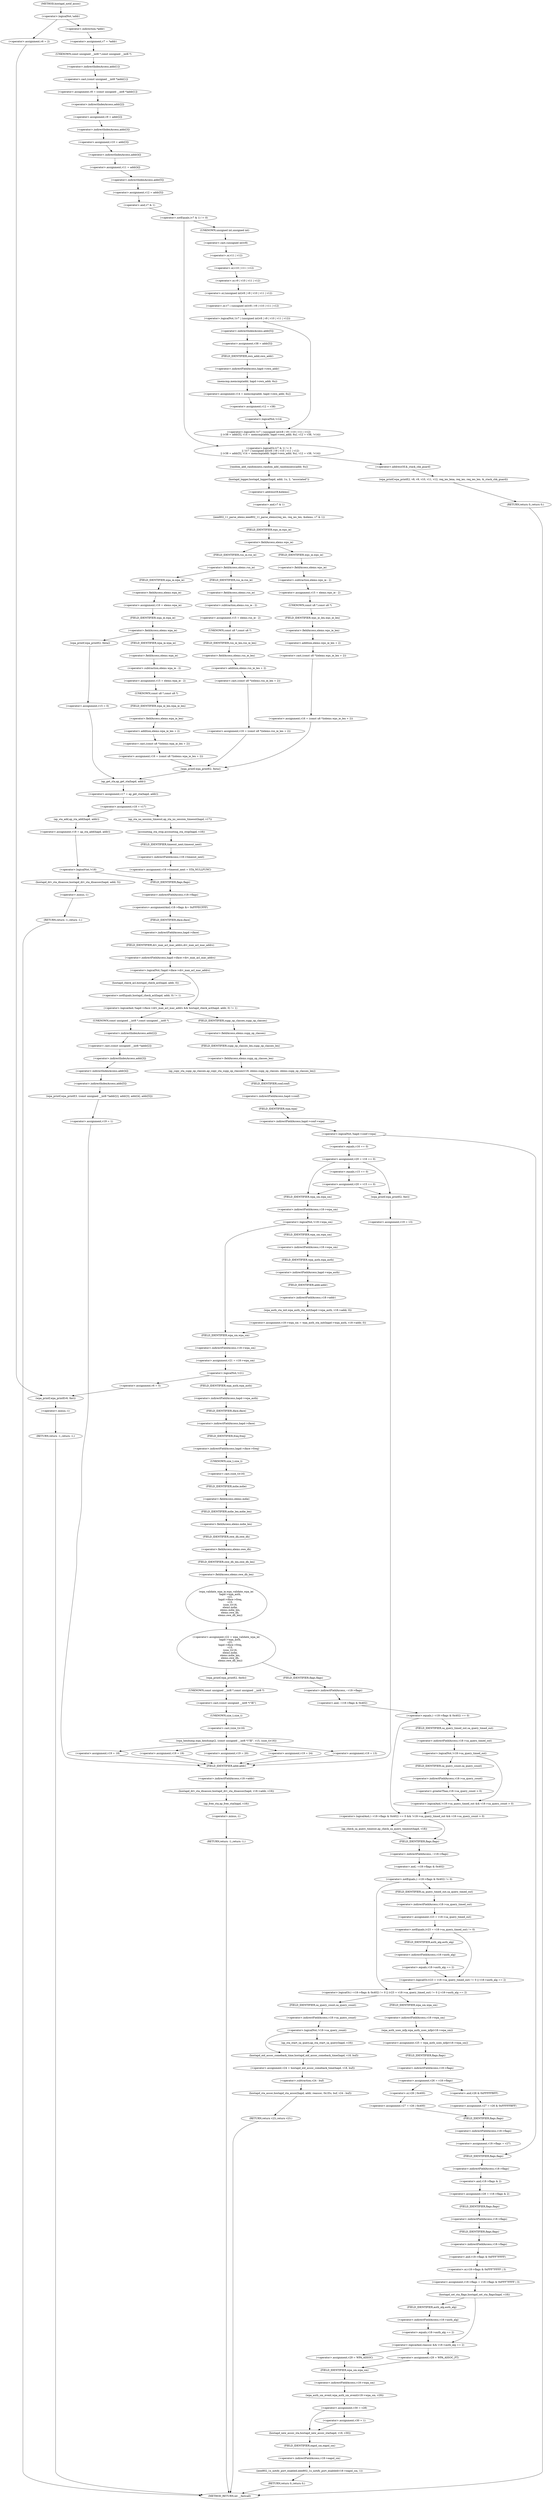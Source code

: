 digraph hostapd_notif_assoc {  
"1000171" [label = "(<operator>.logicalNot,!addr)" ]
"1000174" [label = "(<operator>.assignment,v6 = 2)" ]
"1000178" [label = "(wpa_printf,wpa_printf(v6, fmt))" ]
"1000181" [label = "(RETURN,return -1;,return -1;)" ]
"1000182" [label = "(<operator>.minus,-1)" ]
"1000184" [label = "(<operator>.assignment,v7 = *addr)" ]
"1000186" [label = "(<operator>.indirection,*addr)" ]
"1000188" [label = "(<operator>.assignment,v8 = (const unsigned __int8 *)addr[1])" ]
"1000190" [label = "(<operator>.cast,(const unsigned __int8 *)addr[1])" ]
"1000191" [label = "(UNKNOWN,const unsigned __int8 *,const unsigned __int8 *)" ]
"1000192" [label = "(<operator>.indirectIndexAccess,addr[1])" ]
"1000195" [label = "(<operator>.assignment,v9 = addr[2])" ]
"1000197" [label = "(<operator>.indirectIndexAccess,addr[2])" ]
"1000200" [label = "(<operator>.assignment,v10 = addr[3])" ]
"1000202" [label = "(<operator>.indirectIndexAccess,addr[3])" ]
"1000205" [label = "(<operator>.assignment,v11 = addr[4])" ]
"1000207" [label = "(<operator>.indirectIndexAccess,addr[4])" ]
"1000210" [label = "(<operator>.assignment,v12 = addr[5])" ]
"1000212" [label = "(<operator>.indirectIndexAccess,addr[5])" ]
"1000216" [label = "(<operator>.logicalOr,(v7 & 1) != 0\n    || !(v7 | (unsigned int)v8 | v9 | v10 | v11 | v12)\n    || (v38 = addr[5], v14 = memcmp(addr, hapd->own_addr, 6u), v12 = v38, !v14))" ]
"1000217" [label = "(<operator>.notEquals,(v7 & 1) != 0)" ]
"1000218" [label = "(<operator>.and,v7 & 1)" ]
"1000222" [label = "(<operator>.logicalOr,!(v7 | (unsigned int)v8 | v9 | v10 | v11 | v12)\n    || (v38 = addr[5], v14 = memcmp(addr, hapd->own_addr, 6u), v12 = v38, !v14))" ]
"1000223" [label = "(<operator>.logicalNot,!(v7 | (unsigned int)v8 | v9 | v10 | v11 | v12))" ]
"1000224" [label = "(<operator>.or,v7 | (unsigned int)v8 | v9 | v10 | v11 | v12)" ]
"1000226" [label = "(<operator>.or,(unsigned int)v8 | v9 | v10 | v11 | v12)" ]
"1000227" [label = "(<operator>.cast,(unsigned int)v8)" ]
"1000228" [label = "(UNKNOWN,unsigned int,unsigned int)" ]
"1000230" [label = "(<operator>.or,v9 | v10 | v11 | v12)" ]
"1000232" [label = "(<operator>.or,v10 | v11 | v12)" ]
"1000234" [label = "(<operator>.or,v11 | v12)" ]
"1000238" [label = "(<operator>.assignment,v38 = addr[5])" ]
"1000240" [label = "(<operator>.indirectIndexAccess,addr[5])" ]
"1000244" [label = "(<operator>.assignment,v14 = memcmp(addr, hapd->own_addr, 6u))" ]
"1000246" [label = "(memcmp,memcmp(addr, hapd->own_addr, 6u))" ]
"1000248" [label = "(<operator>.indirectFieldAccess,hapd->own_addr)" ]
"1000250" [label = "(FIELD_IDENTIFIER,own_addr,own_addr)" ]
"1000253" [label = "(<operator>.assignment,v12 = v38)" ]
"1000256" [label = "(<operator>.logicalNot,!v14)" ]
"1000259" [label = "(wpa_printf,wpa_printf(2, v8, v9, v10, v11, v12, req_ies_lena, req_ies, req_ies_len, &_stack_chk_guard))" ]
"1000269" [label = "(<operator>.addressOf,&_stack_chk_guard)" ]
"1000271" [label = "(RETURN,return 0;,return 0;)" ]
"1000273" [label = "(random_add_randomness,random_add_randomness(addr, 6u))" ]
"1000276" [label = "(hostapd_logger,hostapd_logger(hapd, addr, 1u, 2, \"associated\"))" ]
"1000282" [label = "(ieee802_11_parse_elems,ieee802_11_parse_elems(req_ies, req_ies_len, &elems, v7 & 1))" ]
"1000285" [label = "(<operator>.addressOf,&elems)" ]
"1000287" [label = "(<operator>.and,v7 & 1)" ]
"1000291" [label = "(<operator>.fieldAccess,elems.wps_ie)" ]
"1000293" [label = "(FIELD_IDENTIFIER,wps_ie,wps_ie)" ]
"1000295" [label = "(<operator>.assignment,v15 = elems.wps_ie - 2)" ]
"1000297" [label = "(<operator>.subtraction,elems.wps_ie - 2)" ]
"1000298" [label = "(<operator>.fieldAccess,elems.wps_ie)" ]
"1000300" [label = "(FIELD_IDENTIFIER,wps_ie,wps_ie)" ]
"1000302" [label = "(<operator>.assignment,v16 = (const u8 *)(elems.wps_ie_len + 2))" ]
"1000304" [label = "(<operator>.cast,(const u8 *)(elems.wps_ie_len + 2))" ]
"1000305" [label = "(UNKNOWN,const u8 *,const u8 *)" ]
"1000306" [label = "(<operator>.addition,elems.wps_ie_len + 2)" ]
"1000307" [label = "(<operator>.fieldAccess,elems.wps_ie_len)" ]
"1000309" [label = "(FIELD_IDENTIFIER,wps_ie_len,wps_ie_len)" ]
"1000312" [label = "(wpa_printf,wpa_printf(2, fmta))" ]
"1000317" [label = "(<operator>.fieldAccess,elems.rsn_ie)" ]
"1000319" [label = "(FIELD_IDENTIFIER,rsn_ie,rsn_ie)" ]
"1000321" [label = "(<operator>.assignment,v15 = elems.rsn_ie - 2)" ]
"1000323" [label = "(<operator>.subtraction,elems.rsn_ie - 2)" ]
"1000324" [label = "(<operator>.fieldAccess,elems.rsn_ie)" ]
"1000326" [label = "(FIELD_IDENTIFIER,rsn_ie,rsn_ie)" ]
"1000328" [label = "(<operator>.assignment,v16 = (const u8 *)(elems.rsn_ie_len + 2))" ]
"1000330" [label = "(<operator>.cast,(const u8 *)(elems.rsn_ie_len + 2))" ]
"1000331" [label = "(UNKNOWN,const u8 *,const u8 *)" ]
"1000332" [label = "(<operator>.addition,elems.rsn_ie_len + 2)" ]
"1000333" [label = "(<operator>.fieldAccess,elems.rsn_ie_len)" ]
"1000335" [label = "(FIELD_IDENTIFIER,rsn_ie_len,rsn_ie_len)" ]
"1000338" [label = "(<operator>.assignment,v16 = elems.wpa_ie)" ]
"1000340" [label = "(<operator>.fieldAccess,elems.wpa_ie)" ]
"1000342" [label = "(FIELD_IDENTIFIER,wpa_ie,wpa_ie)" ]
"1000344" [label = "(<operator>.fieldAccess,elems.wpa_ie)" ]
"1000346" [label = "(FIELD_IDENTIFIER,wpa_ie,wpa_ie)" ]
"1000348" [label = "(<operator>.assignment,v15 = elems.wpa_ie - 2)" ]
"1000350" [label = "(<operator>.subtraction,elems.wpa_ie - 2)" ]
"1000351" [label = "(<operator>.fieldAccess,elems.wpa_ie)" ]
"1000353" [label = "(FIELD_IDENTIFIER,wpa_ie,wpa_ie)" ]
"1000355" [label = "(<operator>.assignment,v16 = (const u8 *)(elems.wpa_ie_len + 2))" ]
"1000357" [label = "(<operator>.cast,(const u8 *)(elems.wpa_ie_len + 2))" ]
"1000358" [label = "(UNKNOWN,const u8 *,const u8 *)" ]
"1000359" [label = "(<operator>.addition,elems.wpa_ie_len + 2)" ]
"1000360" [label = "(<operator>.fieldAccess,elems.wpa_ie_len)" ]
"1000362" [label = "(FIELD_IDENTIFIER,wpa_ie_len,wpa_ie_len)" ]
"1000365" [label = "(wpa_printf,wpa_printf(2, fmta))" ]
"1000368" [label = "(<operator>.assignment,v15 = 0)" ]
"1000372" [label = "(<operator>.assignment,v17 = ap_get_sta(hapd, addr))" ]
"1000374" [label = "(ap_get_sta,ap_get_sta(hapd, addr))" ]
"1000377" [label = "(<operator>.assignment,v18 = v17)" ]
"1000383" [label = "(ap_sta_no_session_timeout,ap_sta_no_session_timeout(hapd, v17))" ]
"1000386" [label = "(accounting_sta_stop,accounting_sta_stop(hapd, v18))" ]
"1000389" [label = "(<operator>.assignment,v18->timeout_next = STA_NULLFUNC)" ]
"1000390" [label = "(<operator>.indirectFieldAccess,v18->timeout_next)" ]
"1000392" [label = "(FIELD_IDENTIFIER,timeout_next,timeout_next)" ]
"1000396" [label = "(<operator>.assignment,v18 = ap_sta_add(hapd, addr))" ]
"1000398" [label = "(ap_sta_add,ap_sta_add(hapd, addr))" ]
"1000402" [label = "(<operator>.logicalNot,!v18)" ]
"1000405" [label = "(hostapd_drv_sta_disassoc,hostapd_drv_sta_disassoc(hapd, addr, 5))" ]
"1000409" [label = "(RETURN,return -1;,return -1;)" ]
"1000410" [label = "(<operator>.minus,-1)" ]
"1000412" [label = "(<operators>.assignmentAnd,v18->flags &= 0xFFFECFFF)" ]
"1000413" [label = "(<operator>.indirectFieldAccess,v18->flags)" ]
"1000415" [label = "(FIELD_IDENTIFIER,flags,flags)" ]
"1000418" [label = "(<operator>.logicalAnd,!hapd->iface->drv_max_acl_mac_addrs && hostapd_check_acl(hapd, addr, 0) != 1)" ]
"1000419" [label = "(<operator>.logicalNot,!hapd->iface->drv_max_acl_mac_addrs)" ]
"1000420" [label = "(<operator>.indirectFieldAccess,hapd->iface->drv_max_acl_mac_addrs)" ]
"1000421" [label = "(<operator>.indirectFieldAccess,hapd->iface)" ]
"1000423" [label = "(FIELD_IDENTIFIER,iface,iface)" ]
"1000424" [label = "(FIELD_IDENTIFIER,drv_max_acl_mac_addrs,drv_max_acl_mac_addrs)" ]
"1000425" [label = "(<operator>.notEquals,hostapd_check_acl(hapd, addr, 0) != 1)" ]
"1000426" [label = "(hostapd_check_acl,hostapd_check_acl(hapd, addr, 0))" ]
"1000432" [label = "(wpa_printf,wpa_printf(3, (const unsigned __int8 *)addr[2], addr[3], addr[4], addr[5]))" ]
"1000434" [label = "(<operator>.cast,(const unsigned __int8 *)addr[2])" ]
"1000435" [label = "(UNKNOWN,const unsigned __int8 *,const unsigned __int8 *)" ]
"1000436" [label = "(<operator>.indirectIndexAccess,addr[2])" ]
"1000439" [label = "(<operator>.indirectIndexAccess,addr[3])" ]
"1000442" [label = "(<operator>.indirectIndexAccess,addr[4])" ]
"1000445" [label = "(<operator>.indirectIndexAccess,addr[5])" ]
"1000448" [label = "(<operator>.assignment,v19 = 1)" ]
"1000452" [label = "(hostapd_drv_sta_disassoc,hostapd_drv_sta_disassoc(hapd, v18->addr, v19))" ]
"1000454" [label = "(<operator>.indirectFieldAccess,v18->addr)" ]
"1000456" [label = "(FIELD_IDENTIFIER,addr,addr)" ]
"1000458" [label = "(ap_free_sta,ap_free_sta(hapd, v18))" ]
"1000461" [label = "(RETURN,return -1;,return -1;)" ]
"1000462" [label = "(<operator>.minus,-1)" ]
"1000464" [label = "(ap_copy_sta_supp_op_classes,ap_copy_sta_supp_op_classes(v18, elems.supp_op_classes, elems.supp_op_classes_len))" ]
"1000466" [label = "(<operator>.fieldAccess,elems.supp_op_classes)" ]
"1000468" [label = "(FIELD_IDENTIFIER,supp_op_classes,supp_op_classes)" ]
"1000469" [label = "(<operator>.fieldAccess,elems.supp_op_classes_len)" ]
"1000471" [label = "(FIELD_IDENTIFIER,supp_op_classes_len,supp_op_classes_len)" ]
"1000473" [label = "(<operator>.logicalNot,!hapd->conf->wpa)" ]
"1000474" [label = "(<operator>.indirectFieldAccess,hapd->conf->wpa)" ]
"1000475" [label = "(<operator>.indirectFieldAccess,hapd->conf)" ]
"1000477" [label = "(FIELD_IDENTIFIER,conf,conf)" ]
"1000478" [label = "(FIELD_IDENTIFIER,wpa,wpa)" ]
"1000481" [label = "(<operator>.assignment,v28 = v18->flags & 2)" ]
"1000483" [label = "(<operator>.and,v18->flags & 2)" ]
"1000484" [label = "(<operator>.indirectFieldAccess,v18->flags)" ]
"1000486" [label = "(FIELD_IDENTIFIER,flags,flags)" ]
"1000488" [label = "(<operator>.assignment,v18->flags = v18->flags & 0xFFF7FFFF | 3)" ]
"1000489" [label = "(<operator>.indirectFieldAccess,v18->flags)" ]
"1000491" [label = "(FIELD_IDENTIFIER,flags,flags)" ]
"1000492" [label = "(<operator>.or,v18->flags & 0xFFF7FFFF | 3)" ]
"1000493" [label = "(<operator>.and,v18->flags & 0xFFF7FFFF)" ]
"1000494" [label = "(<operator>.indirectFieldAccess,v18->flags)" ]
"1000496" [label = "(FIELD_IDENTIFIER,flags,flags)" ]
"1000499" [label = "(hostapd_set_sta_flags,hostapd_set_sta_flags(hapd, v18))" ]
"1000503" [label = "(<operator>.logicalAnd,reassoc && v18->auth_alg == 2)" ]
"1000505" [label = "(<operator>.equals,v18->auth_alg == 2)" ]
"1000506" [label = "(<operator>.indirectFieldAccess,v18->auth_alg)" ]
"1000508" [label = "(FIELD_IDENTIFIER,auth_alg,auth_alg)" ]
"1000510" [label = "(<operator>.assignment,v29 = WPA_ASSOC_FT)" ]
"1000514" [label = "(<operator>.assignment,v29 = WPA_ASSOC)" ]
"1000517" [label = "(wpa_auth_sm_event,wpa_auth_sm_event(v18->wpa_sm, v29))" ]
"1000518" [label = "(<operator>.indirectFieldAccess,v18->wpa_sm)" ]
"1000520" [label = "(FIELD_IDENTIFIER,wpa_sm,wpa_sm)" ]
"1000522" [label = "(<operator>.assignment,v30 = v28)" ]
"1000527" [label = "(<operator>.assignment,v30 = 1)" ]
"1000530" [label = "(hostapd_new_assoc_sta,hostapd_new_assoc_sta(hapd, v18, v30))" ]
"1000534" [label = "(ieee802_1x_notify_port_enabled,ieee802_1x_notify_port_enabled(v18->eapol_sm, 1))" ]
"1000535" [label = "(<operator>.indirectFieldAccess,v18->eapol_sm)" ]
"1000537" [label = "(FIELD_IDENTIFIER,eapol_sm,eapol_sm)" ]
"1000539" [label = "(RETURN,return 0;,return 0;)" ]
"1000541" [label = "(<operator>.assignment,v20 = v16 == 0)" ]
"1000543" [label = "(<operator>.equals,v16 == 0)" ]
"1000548" [label = "(<operator>.assignment,v20 = v15 == 0)" ]
"1000550" [label = "(<operator>.equals,v15 == 0)" ]
"1000556" [label = "(wpa_printf,wpa_printf(2, fmt))" ]
"1000559" [label = "(<operator>.assignment,v19 = 13)" ]
"1000564" [label = "(<operator>.logicalNot,!v18->wpa_sm)" ]
"1000565" [label = "(<operator>.indirectFieldAccess,v18->wpa_sm)" ]
"1000567" [label = "(FIELD_IDENTIFIER,wpa_sm,wpa_sm)" ]
"1000568" [label = "(<operator>.assignment,v18->wpa_sm = wpa_auth_sta_init(hapd->wpa_auth, v18->addr, 0))" ]
"1000569" [label = "(<operator>.indirectFieldAccess,v18->wpa_sm)" ]
"1000571" [label = "(FIELD_IDENTIFIER,wpa_sm,wpa_sm)" ]
"1000572" [label = "(wpa_auth_sta_init,wpa_auth_sta_init(hapd->wpa_auth, v18->addr, 0))" ]
"1000573" [label = "(<operator>.indirectFieldAccess,hapd->wpa_auth)" ]
"1000575" [label = "(FIELD_IDENTIFIER,wpa_auth,wpa_auth)" ]
"1000576" [label = "(<operator>.indirectFieldAccess,v18->addr)" ]
"1000578" [label = "(FIELD_IDENTIFIER,addr,addr)" ]
"1000580" [label = "(<operator>.assignment,v21 = v18->wpa_sm)" ]
"1000582" [label = "(<operator>.indirectFieldAccess,v18->wpa_sm)" ]
"1000584" [label = "(FIELD_IDENTIFIER,wpa_sm,wpa_sm)" ]
"1000586" [label = "(<operator>.logicalNot,!v21)" ]
"1000589" [label = "(<operator>.assignment,v6 = 5)" ]
"1000593" [label = "(<operator>.assignment,v22 = wpa_validate_wpa_ie(\n          hapd->wpa_auth,\n          v21,\n          hapd->iface->freq,\n          v15,\n          (size_t)v16,\n          elems.mdie,\n          elems.mdie_len,\n          elems.owe_dh,\n          elems.owe_dh_len))" ]
"1000595" [label = "(wpa_validate_wpa_ie,wpa_validate_wpa_ie(\n          hapd->wpa_auth,\n          v21,\n          hapd->iface->freq,\n          v15,\n          (size_t)v16,\n          elems.mdie,\n          elems.mdie_len,\n          elems.owe_dh,\n          elems.owe_dh_len))" ]
"1000596" [label = "(<operator>.indirectFieldAccess,hapd->wpa_auth)" ]
"1000598" [label = "(FIELD_IDENTIFIER,wpa_auth,wpa_auth)" ]
"1000600" [label = "(<operator>.indirectFieldAccess,hapd->iface->freq)" ]
"1000601" [label = "(<operator>.indirectFieldAccess,hapd->iface)" ]
"1000603" [label = "(FIELD_IDENTIFIER,iface,iface)" ]
"1000604" [label = "(FIELD_IDENTIFIER,freq,freq)" ]
"1000606" [label = "(<operator>.cast,(size_t)v16)" ]
"1000607" [label = "(UNKNOWN,size_t,size_t)" ]
"1000609" [label = "(<operator>.fieldAccess,elems.mdie)" ]
"1000611" [label = "(FIELD_IDENTIFIER,mdie,mdie)" ]
"1000612" [label = "(<operator>.fieldAccess,elems.mdie_len)" ]
"1000614" [label = "(FIELD_IDENTIFIER,mdie_len,mdie_len)" ]
"1000615" [label = "(<operator>.fieldAccess,elems.owe_dh)" ]
"1000617" [label = "(FIELD_IDENTIFIER,owe_dh,owe_dh)" ]
"1000618" [label = "(<operator>.fieldAccess,elems.owe_dh_len)" ]
"1000620" [label = "(FIELD_IDENTIFIER,owe_dh_len,owe_dh_len)" ]
"1000624" [label = "(wpa_printf,wpa_printf(2, fmtb))" ]
"1000627" [label = "(wpa_hexdump,wpa_hexdump(2, (const unsigned __int8 *)\"IE\", v15, (size_t)v16))" ]
"1000629" [label = "(<operator>.cast,(const unsigned __int8 *)\"IE\")" ]
"1000630" [label = "(UNKNOWN,const unsigned __int8 *,const unsigned __int8 *)" ]
"1000633" [label = "(<operator>.cast,(size_t)v16)" ]
"1000634" [label = "(UNKNOWN,size_t,size_t)" ]
"1000640" [label = "(<operator>.assignment,v19 = 18)" ]
"1000645" [label = "(<operator>.assignment,v19 = 19)" ]
"1000650" [label = "(<operator>.assignment,v19 = 20)" ]
"1000655" [label = "(<operator>.assignment,v19 = 24)" ]
"1000660" [label = "(<operator>.assignment,v19 = 13)" ]
"1000666" [label = "(<operator>.logicalAnd,(~v18->flags & 0x402) == 0 && !v18->sa_query_timed_out && v18->sa_query_count > 0)" ]
"1000667" [label = "(<operator>.equals,(~v18->flags & 0x402) == 0)" ]
"1000668" [label = "(<operator>.and,~v18->flags & 0x402)" ]
"1000669" [label = "(<operator>.indirectFieldAccess,~v18->flags)" ]
"1000671" [label = "(FIELD_IDENTIFIER,flags,flags)" ]
"1000674" [label = "(<operator>.logicalAnd,!v18->sa_query_timed_out && v18->sa_query_count > 0)" ]
"1000675" [label = "(<operator>.logicalNot,!v18->sa_query_timed_out)" ]
"1000676" [label = "(<operator>.indirectFieldAccess,v18->sa_query_timed_out)" ]
"1000678" [label = "(FIELD_IDENTIFIER,sa_query_timed_out,sa_query_timed_out)" ]
"1000679" [label = "(<operator>.greaterThan,v18->sa_query_count > 0)" ]
"1000680" [label = "(<operator>.indirectFieldAccess,v18->sa_query_count)" ]
"1000682" [label = "(FIELD_IDENTIFIER,sa_query_count,sa_query_count)" ]
"1000684" [label = "(ap_check_sa_query_timeout,ap_check_sa_query_timeout(hapd, v18))" ]
"1000688" [label = "(<operator>.logicalOr,(~v18->flags & 0x402) != 0 || (v23 = v18->sa_query_timed_out) != 0 || v18->auth_alg == 2)" ]
"1000689" [label = "(<operator>.notEquals,(~v18->flags & 0x402) != 0)" ]
"1000690" [label = "(<operator>.and,~v18->flags & 0x402)" ]
"1000691" [label = "(<operator>.indirectFieldAccess,~v18->flags)" ]
"1000693" [label = "(FIELD_IDENTIFIER,flags,flags)" ]
"1000696" [label = "(<operator>.logicalOr,(v23 = v18->sa_query_timed_out) != 0 || v18->auth_alg == 2)" ]
"1000697" [label = "(<operator>.notEquals,(v23 = v18->sa_query_timed_out) != 0)" ]
"1000698" [label = "(<operator>.assignment,v23 = v18->sa_query_timed_out)" ]
"1000700" [label = "(<operator>.indirectFieldAccess,v18->sa_query_timed_out)" ]
"1000702" [label = "(FIELD_IDENTIFIER,sa_query_timed_out,sa_query_timed_out)" ]
"1000704" [label = "(<operator>.equals,v18->auth_alg == 2)" ]
"1000705" [label = "(<operator>.indirectFieldAccess,v18->auth_alg)" ]
"1000707" [label = "(FIELD_IDENTIFIER,auth_alg,auth_alg)" ]
"1000710" [label = "(<operator>.assignment,v25 = wpa_auth_uses_mfp(v18->wpa_sm))" ]
"1000712" [label = "(wpa_auth_uses_mfp,wpa_auth_uses_mfp(v18->wpa_sm))" ]
"1000713" [label = "(<operator>.indirectFieldAccess,v18->wpa_sm)" ]
"1000715" [label = "(FIELD_IDENTIFIER,wpa_sm,wpa_sm)" ]
"1000716" [label = "(<operator>.assignment,v26 = v18->flags)" ]
"1000718" [label = "(<operator>.indirectFieldAccess,v18->flags)" ]
"1000720" [label = "(FIELD_IDENTIFIER,flags,flags)" ]
"1000723" [label = "(<operator>.assignment,v27 = v26 | 0x400)" ]
"1000725" [label = "(<operator>.or,v26 | 0x400)" ]
"1000729" [label = "(<operator>.assignment,v27 = v26 & 0xFFFFFBFF)" ]
"1000731" [label = "(<operator>.and,v26 & 0xFFFFFBFF)" ]
"1000734" [label = "(<operator>.assignment,v18->flags = v27)" ]
"1000735" [label = "(<operator>.indirectFieldAccess,v18->flags)" ]
"1000737" [label = "(FIELD_IDENTIFIER,flags,flags)" ]
"1000741" [label = "(<operator>.logicalNot,!v18->sa_query_count)" ]
"1000742" [label = "(<operator>.indirectFieldAccess,v18->sa_query_count)" ]
"1000744" [label = "(FIELD_IDENTIFIER,sa_query_count,sa_query_count)" ]
"1000745" [label = "(ap_sta_start_sa_query,ap_sta_start_sa_query(hapd, v18))" ]
"1000748" [label = "(<operator>.assignment,v24 = hostapd_eid_assoc_comeback_time(hapd, v18, buf))" ]
"1000750" [label = "(hostapd_eid_assoc_comeback_time,hostapd_eid_assoc_comeback_time(hapd, v18, buf))" ]
"1000754" [label = "(hostapd_sta_assoc,hostapd_sta_assoc(hapd, addr, reassoc, 0x1Eu, buf, v24 - buf))" ]
"1000760" [label = "(<operator>.subtraction,v24 - buf)" ]
"1000763" [label = "(RETURN,return v23;,return v23;)" ]
"1000132" [label = "(METHOD,hostapd_notif_assoc)" ]
"1000765" [label = "(METHOD_RETURN,int __fastcall)" ]
  "1000171" -> "1000174" 
  "1000171" -> "1000186" 
  "1000174" -> "1000178" 
  "1000178" -> "1000182" 
  "1000181" -> "1000765" 
  "1000182" -> "1000181" 
  "1000184" -> "1000191" 
  "1000186" -> "1000184" 
  "1000188" -> "1000197" 
  "1000190" -> "1000188" 
  "1000191" -> "1000192" 
  "1000192" -> "1000190" 
  "1000195" -> "1000202" 
  "1000197" -> "1000195" 
  "1000200" -> "1000207" 
  "1000202" -> "1000200" 
  "1000205" -> "1000212" 
  "1000207" -> "1000205" 
  "1000210" -> "1000218" 
  "1000212" -> "1000210" 
  "1000216" -> "1000269" 
  "1000216" -> "1000273" 
  "1000217" -> "1000216" 
  "1000217" -> "1000228" 
  "1000218" -> "1000217" 
  "1000222" -> "1000216" 
  "1000223" -> "1000222" 
  "1000223" -> "1000240" 
  "1000224" -> "1000223" 
  "1000226" -> "1000224" 
  "1000227" -> "1000234" 
  "1000228" -> "1000227" 
  "1000230" -> "1000226" 
  "1000232" -> "1000230" 
  "1000234" -> "1000232" 
  "1000238" -> "1000250" 
  "1000240" -> "1000238" 
  "1000244" -> "1000253" 
  "1000246" -> "1000244" 
  "1000248" -> "1000246" 
  "1000250" -> "1000248" 
  "1000253" -> "1000256" 
  "1000256" -> "1000222" 
  "1000259" -> "1000271" 
  "1000269" -> "1000259" 
  "1000271" -> "1000765" 
  "1000273" -> "1000276" 
  "1000276" -> "1000285" 
  "1000282" -> "1000293" 
  "1000285" -> "1000287" 
  "1000287" -> "1000282" 
  "1000291" -> "1000300" 
  "1000291" -> "1000319" 
  "1000293" -> "1000291" 
  "1000295" -> "1000305" 
  "1000297" -> "1000295" 
  "1000298" -> "1000297" 
  "1000300" -> "1000298" 
  "1000302" -> "1000312" 
  "1000304" -> "1000302" 
  "1000305" -> "1000309" 
  "1000306" -> "1000304" 
  "1000307" -> "1000306" 
  "1000309" -> "1000307" 
  "1000312" -> "1000374" 
  "1000317" -> "1000326" 
  "1000317" -> "1000342" 
  "1000319" -> "1000317" 
  "1000321" -> "1000331" 
  "1000323" -> "1000321" 
  "1000324" -> "1000323" 
  "1000326" -> "1000324" 
  "1000328" -> "1000312" 
  "1000330" -> "1000328" 
  "1000331" -> "1000335" 
  "1000332" -> "1000330" 
  "1000333" -> "1000332" 
  "1000335" -> "1000333" 
  "1000338" -> "1000346" 
  "1000340" -> "1000338" 
  "1000342" -> "1000340" 
  "1000344" -> "1000353" 
  "1000344" -> "1000365" 
  "1000346" -> "1000344" 
  "1000348" -> "1000358" 
  "1000350" -> "1000348" 
  "1000351" -> "1000350" 
  "1000353" -> "1000351" 
  "1000355" -> "1000312" 
  "1000357" -> "1000355" 
  "1000358" -> "1000362" 
  "1000359" -> "1000357" 
  "1000360" -> "1000359" 
  "1000362" -> "1000360" 
  "1000365" -> "1000368" 
  "1000368" -> "1000374" 
  "1000372" -> "1000377" 
  "1000374" -> "1000372" 
  "1000377" -> "1000383" 
  "1000377" -> "1000398" 
  "1000383" -> "1000386" 
  "1000386" -> "1000392" 
  "1000389" -> "1000415" 
  "1000390" -> "1000389" 
  "1000392" -> "1000390" 
  "1000396" -> "1000402" 
  "1000398" -> "1000396" 
  "1000402" -> "1000405" 
  "1000402" -> "1000415" 
  "1000405" -> "1000410" 
  "1000409" -> "1000765" 
  "1000410" -> "1000409" 
  "1000412" -> "1000423" 
  "1000413" -> "1000412" 
  "1000415" -> "1000413" 
  "1000418" -> "1000435" 
  "1000418" -> "1000468" 
  "1000419" -> "1000418" 
  "1000419" -> "1000426" 
  "1000420" -> "1000419" 
  "1000421" -> "1000424" 
  "1000423" -> "1000421" 
  "1000424" -> "1000420" 
  "1000425" -> "1000418" 
  "1000426" -> "1000425" 
  "1000432" -> "1000448" 
  "1000434" -> "1000439" 
  "1000435" -> "1000436" 
  "1000436" -> "1000434" 
  "1000439" -> "1000442" 
  "1000442" -> "1000445" 
  "1000445" -> "1000432" 
  "1000448" -> "1000456" 
  "1000452" -> "1000458" 
  "1000454" -> "1000452" 
  "1000456" -> "1000454" 
  "1000458" -> "1000462" 
  "1000461" -> "1000765" 
  "1000462" -> "1000461" 
  "1000464" -> "1000477" 
  "1000466" -> "1000471" 
  "1000468" -> "1000466" 
  "1000469" -> "1000464" 
  "1000471" -> "1000469" 
  "1000473" -> "1000486" 
  "1000473" -> "1000543" 
  "1000474" -> "1000473" 
  "1000475" -> "1000478" 
  "1000477" -> "1000475" 
  "1000478" -> "1000474" 
  "1000481" -> "1000491" 
  "1000483" -> "1000481" 
  "1000484" -> "1000483" 
  "1000486" -> "1000484" 
  "1000488" -> "1000499" 
  "1000489" -> "1000496" 
  "1000491" -> "1000489" 
  "1000492" -> "1000488" 
  "1000493" -> "1000492" 
  "1000494" -> "1000493" 
  "1000496" -> "1000494" 
  "1000499" -> "1000503" 
  "1000499" -> "1000508" 
  "1000503" -> "1000510" 
  "1000503" -> "1000514" 
  "1000505" -> "1000503" 
  "1000506" -> "1000505" 
  "1000508" -> "1000506" 
  "1000510" -> "1000520" 
  "1000514" -> "1000520" 
  "1000517" -> "1000522" 
  "1000518" -> "1000517" 
  "1000520" -> "1000518" 
  "1000522" -> "1000527" 
  "1000522" -> "1000530" 
  "1000527" -> "1000530" 
  "1000530" -> "1000537" 
  "1000534" -> "1000539" 
  "1000535" -> "1000534" 
  "1000537" -> "1000535" 
  "1000539" -> "1000765" 
  "1000541" -> "1000550" 
  "1000541" -> "1000556" 
  "1000541" -> "1000567" 
  "1000543" -> "1000541" 
  "1000548" -> "1000556" 
  "1000548" -> "1000567" 
  "1000550" -> "1000548" 
  "1000556" -> "1000559" 
  "1000559" -> "1000456" 
  "1000564" -> "1000571" 
  "1000564" -> "1000584" 
  "1000565" -> "1000564" 
  "1000567" -> "1000565" 
  "1000568" -> "1000584" 
  "1000569" -> "1000575" 
  "1000571" -> "1000569" 
  "1000572" -> "1000568" 
  "1000573" -> "1000578" 
  "1000575" -> "1000573" 
  "1000576" -> "1000572" 
  "1000578" -> "1000576" 
  "1000580" -> "1000586" 
  "1000582" -> "1000580" 
  "1000584" -> "1000582" 
  "1000586" -> "1000589" 
  "1000586" -> "1000598" 
  "1000589" -> "1000178" 
  "1000593" -> "1000624" 
  "1000593" -> "1000671" 
  "1000595" -> "1000593" 
  "1000596" -> "1000603" 
  "1000598" -> "1000596" 
  "1000600" -> "1000607" 
  "1000601" -> "1000604" 
  "1000603" -> "1000601" 
  "1000604" -> "1000600" 
  "1000606" -> "1000611" 
  "1000607" -> "1000606" 
  "1000609" -> "1000614" 
  "1000611" -> "1000609" 
  "1000612" -> "1000617" 
  "1000614" -> "1000612" 
  "1000615" -> "1000620" 
  "1000617" -> "1000615" 
  "1000618" -> "1000595" 
  "1000620" -> "1000618" 
  "1000624" -> "1000630" 
  "1000627" -> "1000640" 
  "1000627" -> "1000645" 
  "1000627" -> "1000650" 
  "1000627" -> "1000655" 
  "1000627" -> "1000660" 
  "1000629" -> "1000634" 
  "1000630" -> "1000629" 
  "1000633" -> "1000627" 
  "1000634" -> "1000633" 
  "1000640" -> "1000456" 
  "1000645" -> "1000456" 
  "1000650" -> "1000456" 
  "1000655" -> "1000456" 
  "1000660" -> "1000456" 
  "1000666" -> "1000684" 
  "1000666" -> "1000693" 
  "1000667" -> "1000666" 
  "1000667" -> "1000678" 
  "1000668" -> "1000667" 
  "1000669" -> "1000668" 
  "1000671" -> "1000669" 
  "1000674" -> "1000666" 
  "1000675" -> "1000674" 
  "1000675" -> "1000682" 
  "1000676" -> "1000675" 
  "1000678" -> "1000676" 
  "1000679" -> "1000674" 
  "1000680" -> "1000679" 
  "1000682" -> "1000680" 
  "1000684" -> "1000693" 
  "1000688" -> "1000715" 
  "1000688" -> "1000744" 
  "1000689" -> "1000688" 
  "1000689" -> "1000702" 
  "1000690" -> "1000689" 
  "1000691" -> "1000690" 
  "1000693" -> "1000691" 
  "1000696" -> "1000688" 
  "1000697" -> "1000696" 
  "1000697" -> "1000707" 
  "1000698" -> "1000697" 
  "1000700" -> "1000698" 
  "1000702" -> "1000700" 
  "1000704" -> "1000696" 
  "1000705" -> "1000704" 
  "1000707" -> "1000705" 
  "1000710" -> "1000720" 
  "1000712" -> "1000710" 
  "1000713" -> "1000712" 
  "1000715" -> "1000713" 
  "1000716" -> "1000725" 
  "1000716" -> "1000731" 
  "1000718" -> "1000716" 
  "1000720" -> "1000718" 
  "1000723" -> "1000737" 
  "1000725" -> "1000723" 
  "1000729" -> "1000737" 
  "1000731" -> "1000729" 
  "1000734" -> "1000486" 
  "1000735" -> "1000734" 
  "1000737" -> "1000735" 
  "1000741" -> "1000745" 
  "1000741" -> "1000750" 
  "1000742" -> "1000741" 
  "1000744" -> "1000742" 
  "1000745" -> "1000750" 
  "1000748" -> "1000760" 
  "1000750" -> "1000748" 
  "1000754" -> "1000763" 
  "1000760" -> "1000754" 
  "1000763" -> "1000765" 
  "1000132" -> "1000171" 
}
